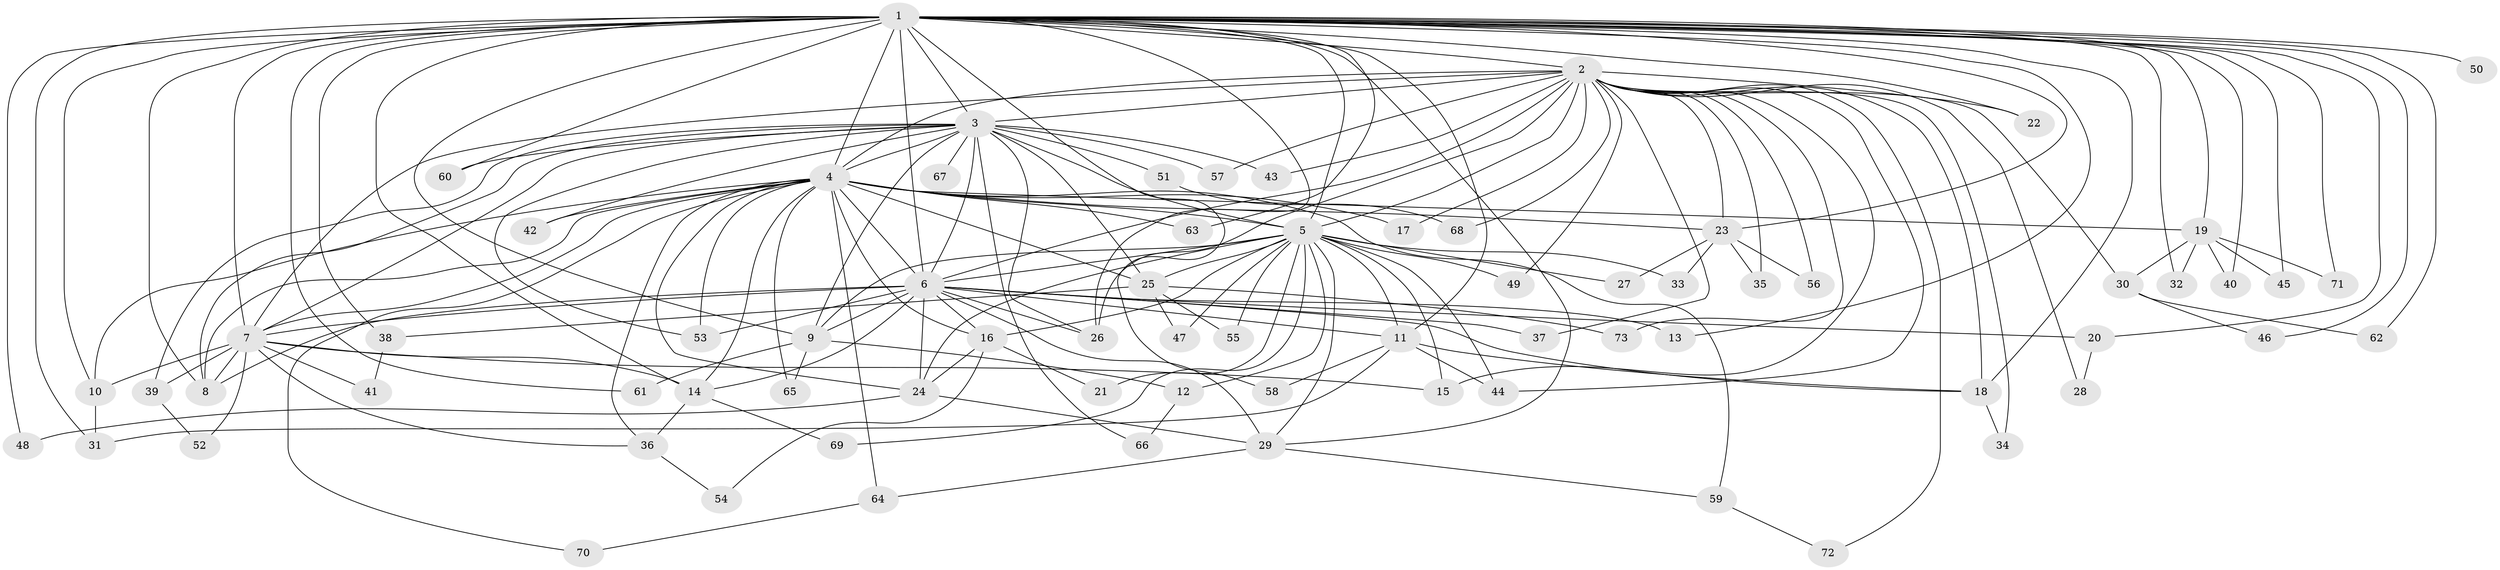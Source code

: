 // original degree distribution, {36: 0.006896551724137931, 35: 0.006896551724137931, 28: 0.006896551724137931, 17: 0.006896551724137931, 30: 0.013793103448275862, 27: 0.006896551724137931, 15: 0.006896551724137931, 22: 0.006896551724137931, 25: 0.006896551724137931, 3: 0.22758620689655173, 4: 0.06206896551724138, 6: 0.020689655172413793, 5: 0.027586206896551724, 7: 0.027586206896551724, 2: 0.5655172413793104}
// Generated by graph-tools (version 1.1) at 2025/35/03/09/25 02:35:14]
// undirected, 73 vertices, 174 edges
graph export_dot {
graph [start="1"]
  node [color=gray90,style=filled];
  1;
  2;
  3;
  4;
  5;
  6;
  7;
  8;
  9;
  10;
  11;
  12;
  13;
  14;
  15;
  16;
  17;
  18;
  19;
  20;
  21;
  22;
  23;
  24;
  25;
  26;
  27;
  28;
  29;
  30;
  31;
  32;
  33;
  34;
  35;
  36;
  37;
  38;
  39;
  40;
  41;
  42;
  43;
  44;
  45;
  46;
  47;
  48;
  49;
  50;
  51;
  52;
  53;
  54;
  55;
  56;
  57;
  58;
  59;
  60;
  61;
  62;
  63;
  64;
  65;
  66;
  67;
  68;
  69;
  70;
  71;
  72;
  73;
  1 -- 2 [weight=4.0];
  1 -- 3 [weight=4.0];
  1 -- 4 [weight=3.0];
  1 -- 5 [weight=7.0];
  1 -- 6 [weight=15.0];
  1 -- 7 [weight=19.0];
  1 -- 8 [weight=1.0];
  1 -- 9 [weight=1.0];
  1 -- 10 [weight=1.0];
  1 -- 11 [weight=2.0];
  1 -- 13 [weight=3.0];
  1 -- 14 [weight=4.0];
  1 -- 18 [weight=1.0];
  1 -- 19 [weight=1.0];
  1 -- 20 [weight=2.0];
  1 -- 22 [weight=1.0];
  1 -- 23 [weight=3.0];
  1 -- 26 [weight=2.0];
  1 -- 29 [weight=1.0];
  1 -- 31 [weight=1.0];
  1 -- 32 [weight=1.0];
  1 -- 38 [weight=1.0];
  1 -- 40 [weight=1.0];
  1 -- 45 [weight=1.0];
  1 -- 46 [weight=1.0];
  1 -- 48 [weight=1.0];
  1 -- 50 [weight=1.0];
  1 -- 58 [weight=1.0];
  1 -- 60 [weight=1.0];
  1 -- 61 [weight=1.0];
  1 -- 62 [weight=1.0];
  1 -- 63 [weight=1.0];
  1 -- 71 [weight=1.0];
  2 -- 3 [weight=2.0];
  2 -- 4 [weight=1.0];
  2 -- 5 [weight=2.0];
  2 -- 6 [weight=3.0];
  2 -- 7 [weight=2.0];
  2 -- 15 [weight=2.0];
  2 -- 17 [weight=1.0];
  2 -- 18 [weight=1.0];
  2 -- 22 [weight=1.0];
  2 -- 23 [weight=1.0];
  2 -- 26 [weight=1.0];
  2 -- 28 [weight=1.0];
  2 -- 30 [weight=1.0];
  2 -- 34 [weight=1.0];
  2 -- 35 [weight=1.0];
  2 -- 37 [weight=2.0];
  2 -- 43 [weight=2.0];
  2 -- 44 [weight=1.0];
  2 -- 49 [weight=1.0];
  2 -- 56 [weight=1.0];
  2 -- 57 [weight=1.0];
  2 -- 68 [weight=1.0];
  2 -- 72 [weight=1.0];
  2 -- 73 [weight=1.0];
  3 -- 4 [weight=1.0];
  3 -- 5 [weight=3.0];
  3 -- 6 [weight=2.0];
  3 -- 7 [weight=1.0];
  3 -- 8 [weight=1.0];
  3 -- 9 [weight=1.0];
  3 -- 25 [weight=1.0];
  3 -- 26 [weight=1.0];
  3 -- 39 [weight=1.0];
  3 -- 42 [weight=1.0];
  3 -- 43 [weight=1.0];
  3 -- 51 [weight=1.0];
  3 -- 53 [weight=1.0];
  3 -- 57 [weight=1.0];
  3 -- 60 [weight=1.0];
  3 -- 66 [weight=1.0];
  3 -- 67 [weight=1.0];
  4 -- 5 [weight=2.0];
  4 -- 6 [weight=3.0];
  4 -- 7 [weight=1.0];
  4 -- 8 [weight=1.0];
  4 -- 10 [weight=1.0];
  4 -- 14 [weight=1.0];
  4 -- 16 [weight=1.0];
  4 -- 17 [weight=1.0];
  4 -- 19 [weight=1.0];
  4 -- 23 [weight=1.0];
  4 -- 24 [weight=2.0];
  4 -- 25 [weight=1.0];
  4 -- 36 [weight=1.0];
  4 -- 42 [weight=1.0];
  4 -- 53 [weight=2.0];
  4 -- 59 [weight=1.0];
  4 -- 63 [weight=1.0];
  4 -- 64 [weight=1.0];
  4 -- 65 [weight=1.0];
  4 -- 70 [weight=1.0];
  5 -- 6 [weight=4.0];
  5 -- 9 [weight=1.0];
  5 -- 11 [weight=1.0];
  5 -- 12 [weight=1.0];
  5 -- 15 [weight=1.0];
  5 -- 16 [weight=1.0];
  5 -- 21 [weight=2.0];
  5 -- 24 [weight=1.0];
  5 -- 25 [weight=2.0];
  5 -- 27 [weight=1.0];
  5 -- 29 [weight=1.0];
  5 -- 33 [weight=1.0];
  5 -- 44 [weight=1.0];
  5 -- 47 [weight=1.0];
  5 -- 49 [weight=1.0];
  5 -- 55 [weight=1.0];
  5 -- 69 [weight=1.0];
  6 -- 7 [weight=2.0];
  6 -- 8 [weight=2.0];
  6 -- 9 [weight=1.0];
  6 -- 11 [weight=1.0];
  6 -- 13 [weight=2.0];
  6 -- 14 [weight=1.0];
  6 -- 16 [weight=1.0];
  6 -- 18 [weight=1.0];
  6 -- 20 [weight=2.0];
  6 -- 24 [weight=4.0];
  6 -- 26 [weight=1.0];
  6 -- 29 [weight=1.0];
  6 -- 37 [weight=1.0];
  6 -- 53 [weight=1.0];
  7 -- 8 [weight=1.0];
  7 -- 10 [weight=2.0];
  7 -- 14 [weight=1.0];
  7 -- 15 [weight=1.0];
  7 -- 36 [weight=1.0];
  7 -- 39 [weight=1.0];
  7 -- 41 [weight=1.0];
  7 -- 52 [weight=1.0];
  9 -- 12 [weight=1.0];
  9 -- 61 [weight=1.0];
  9 -- 65 [weight=1.0];
  10 -- 31 [weight=1.0];
  11 -- 18 [weight=1.0];
  11 -- 31 [weight=1.0];
  11 -- 44 [weight=1.0];
  11 -- 58 [weight=1.0];
  12 -- 66 [weight=1.0];
  14 -- 36 [weight=1.0];
  14 -- 69 [weight=1.0];
  16 -- 21 [weight=1.0];
  16 -- 24 [weight=1.0];
  16 -- 54 [weight=1.0];
  18 -- 34 [weight=1.0];
  19 -- 30 [weight=1.0];
  19 -- 32 [weight=1.0];
  19 -- 40 [weight=1.0];
  19 -- 45 [weight=1.0];
  19 -- 71 [weight=1.0];
  20 -- 28 [weight=1.0];
  23 -- 27 [weight=1.0];
  23 -- 33 [weight=1.0];
  23 -- 35 [weight=1.0];
  23 -- 56 [weight=1.0];
  24 -- 29 [weight=1.0];
  24 -- 48 [weight=1.0];
  25 -- 38 [weight=1.0];
  25 -- 47 [weight=1.0];
  25 -- 55 [weight=1.0];
  25 -- 73 [weight=1.0];
  29 -- 59 [weight=1.0];
  29 -- 64 [weight=1.0];
  30 -- 46 [weight=1.0];
  30 -- 62 [weight=1.0];
  36 -- 54 [weight=1.0];
  38 -- 41 [weight=1.0];
  39 -- 52 [weight=1.0];
  51 -- 68 [weight=1.0];
  59 -- 72 [weight=1.0];
  64 -- 70 [weight=1.0];
}
